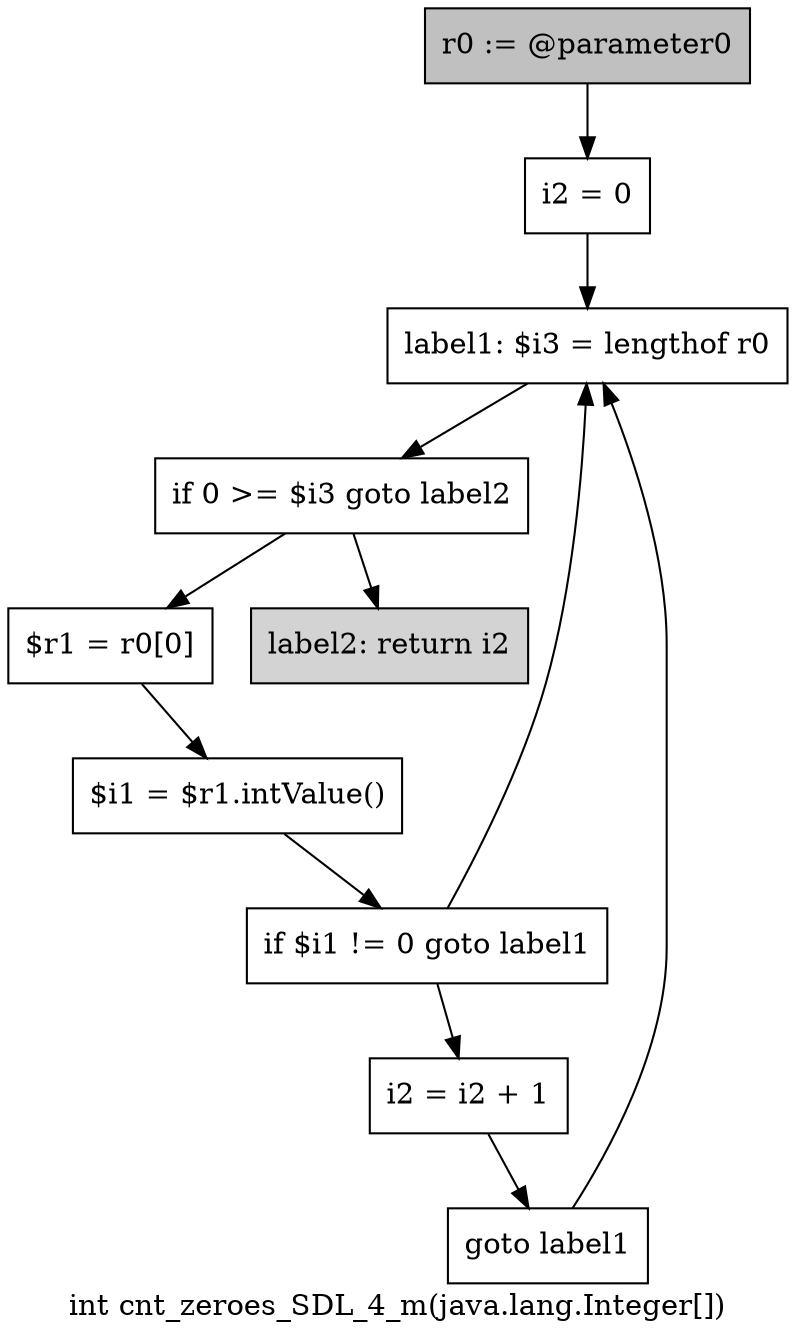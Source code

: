 digraph "int cnt_zeroes_SDL_4_m(java.lang.Integer[])" {
    label="int cnt_zeroes_SDL_4_m(java.lang.Integer[])";
    node [shape=box];
    "0" [style=filled,fillcolor=gray,label="r0 := @parameter0",];
    "1" [label="i2 = 0",];
    "0"->"1";
    "2" [label="label1: $i3 = lengthof r0",];
    "1"->"2";
    "3" [label="if 0 >= $i3 goto label2",];
    "2"->"3";
    "4" [label="$r1 = r0[0]",];
    "3"->"4";
    "9" [style=filled,fillcolor=lightgray,label="label2: return i2",];
    "3"->"9";
    "5" [label="$i1 = $r1.intValue()",];
    "4"->"5";
    "6" [label="if $i1 != 0 goto label1",];
    "5"->"6";
    "6"->"2";
    "7" [label="i2 = i2 + 1",];
    "6"->"7";
    "8" [label="goto label1",];
    "7"->"8";
    "8"->"2";
}
